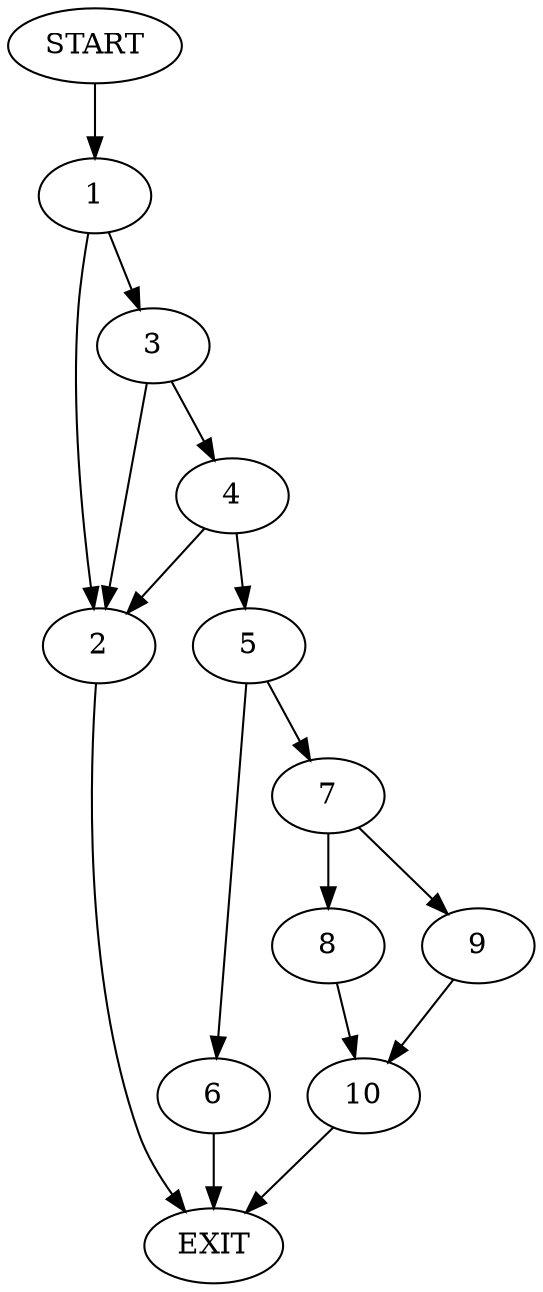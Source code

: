 digraph {
0 [label="START"]
11 [label="EXIT"]
0 -> 1
1 -> 2
1 -> 3
3 -> 2
3 -> 4
2 -> 11
4 -> 2
4 -> 5
5 -> 6
5 -> 7
7 -> 8
7 -> 9
6 -> 11
8 -> 10
9 -> 10
10 -> 11
}
